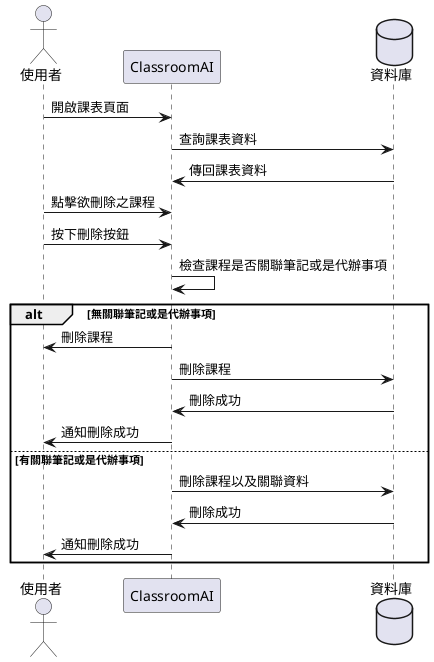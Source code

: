 @startuml
actor 使用者
participant ClassroomAI as System
database 資料庫 as DB


使用者 -> System: 開啟課表頁面
System -> DB: 查詢課表資料
DB -> System: 傳回課表資料

使用者 -> System: 點擊欲刪除之課程
使用者 -> System: 按下刪除按鈕

System -> System: 檢查課程是否關聯筆記或是代辦事項
alt 無關聯筆記或是代辦事項
    System -> 使用者: 刪除課程
    System -> DB: 刪除課程
    DB -> System: 刪除成功
    System -> 使用者: 通知刪除成功
else 有關聯筆記或是代辦事項
    System -> DB: 刪除課程以及關聯資料
    DB -> System: 刪除成功
    System -> 使用者: 通知刪除成功
    end
@enduml
